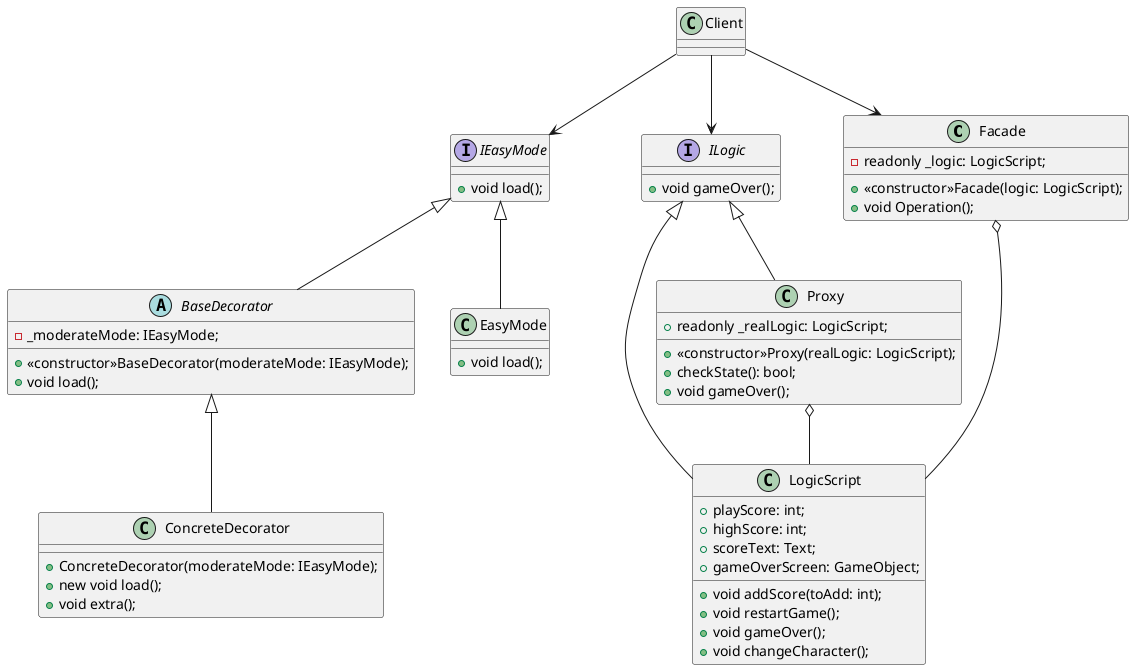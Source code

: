 @startuml

class Facade 
{
        -readonly _logic: LogicScript;
        +<<constructor>>Facade(logic: LogicScript);
        +void Operation();
}

class LogicScript
{
    +playScore: int;
    +highScore: int;
    +scoreText: Text;
    +gameOverScreen: GameObject;
    
    +void addScore(toAdd: int);
    +void restartGame();
    +void gameOver();
    +void changeCharacter();
}

interface IEasyMode
{
    +void load();
}

class EasyMode
{
    +void load();
}

abstract class BaseDecorator
{
        -_moderateMode: IEasyMode;

        +<<constructor>>BaseDecorator(moderateMode: IEasyMode);
        +void load();
}

class ConcreteDecorator
{
        +ConcreteDecorator(moderateMode: IEasyMode);
        +new void load();
        +void extra();
}

interface ILogic
{
        +void gameOver();
}

class Proxy
{
        +readonly _realLogic: LogicScript;

        +<<constructor>>Proxy(realLogic: LogicScript);
        +checkState(): bool;
        +void gameOver();
}

BaseDecorator <|-- ConcreteDecorator
IEasyMode <|-- BaseDecorator
IEasyMode <|-- EasyMode
ILogic <|-- LogicScript
ILogic <|-- Proxy
Facade o-- LogicScript
Proxy o-- LogicScript
Client --> Facade
Client --> IEasyMode
Client --> ILogic
@enduml